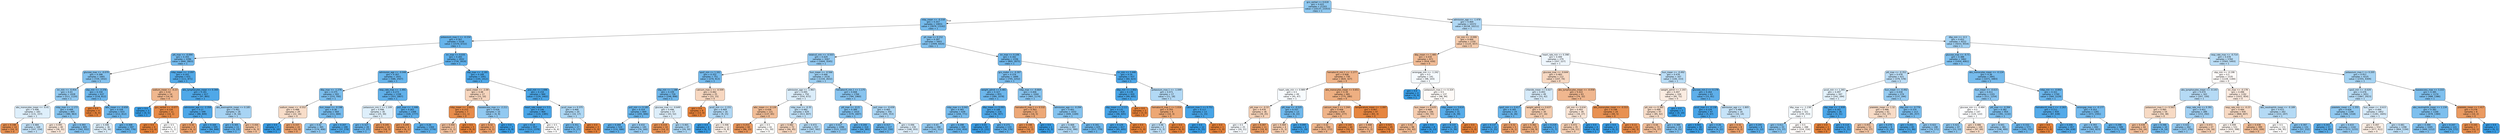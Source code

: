 digraph Tree {
node [shape=box, style="filled, rounded", color="black", fontname="helvetica"] ;
edge [fontname="helvetica"] ;
0 [label="gcs_verbal <= 0.618\ngini = 0.422\nsamples = 21203\nvalue = [10137, 23353]\nclass = 1", fillcolor="#8fc8f0"] ;
1 [label="mbp_mean <= -0.218\ngini = 0.357\nsamples = 10831\nvalue = [3979, 13142]\nclass = 1", fillcolor="#75bbed"] ;
0 -> 1 [labeldistance=2.5, labelangle=45, headlabel="True"] ;
2 [label="potassium_max.1 <= -0.154\ngini = 0.307\nsamples = 5228\nvalue = [1570, 6722]\nclass = 1", fillcolor="#67b4eb"] ;
1 -> 2 ;
3 [label="ptt_max <= -0.094\ngini = 0.355\nsamples = 2296\nvalue = [840, 2803]\nclass = 1", fillcolor="#74baed"] ;
2 -> 3 ;
4 [label="glucose_max <= -0.079\ngini = 0.398\nsamples = 1665\nvalue = [729, 1932]\nclass = 1", fillcolor="#84c2ef"] ;
3 -> 4 ;
5 [label="inr_min <= -0.454\ngini = 0.43\nsamples = 1028\nvalue = [511, 1120]\nclass = 1", fillcolor="#93caf1"] ;
4 -> 5 ;
6 [label="abs_monocytes_mean <= -0.41\ngini = 0.496\nsamples = 183\nvalue = [131, 157]\nclass = 1", fillcolor="#deeffb"] ;
5 -> 6 ;
7 [label="gini = 0.198\nsamples = 14\nvalue = [24, 3]\nclass = 0", fillcolor="#e89152"] ;
6 -> 7 ;
8 [label="gini = 0.484\nsamples = 169\nvalue = [107, 154]\nclass = 1", fillcolor="#c3e1f7"] ;
6 -> 8 ;
9 [label="mbp_max <= -1.173\ngini = 0.406\nsamples = 845\nvalue = [380, 963]\nclass = 1", fillcolor="#87c4ef"] ;
5 -> 9 ;
10 [label="gini = 0.495\nsamples = 40\nvalue = [38, 31]\nclass = 0", fillcolor="#fae8db"] ;
9 -> 10 ;
11 [label="gini = 0.393\nsamples = 805\nvalue = [342, 932]\nclass = 1", fillcolor="#82c1ef"] ;
9 -> 11 ;
12 [label="sbp_min <= -3.376\ngini = 0.334\nsamples = 637\nvalue = [218, 812]\nclass = 1", fillcolor="#6eb7ec"] ;
4 -> 12 ;
13 [label="gini = 0.0\nsamples = 4\nvalue = [6, 0]\nclass = 0", fillcolor="#e58139"] ;
12 -> 13 ;
14 [label="wbc_mean <= -0.658\ngini = 0.328\nsamples = 633\nvalue = [212, 812]\nclass = 1", fillcolor="#6db7ec"] ;
12 -> 14 ;
15 [label="gini = 0.496\nsamples = 36\nvalue = [30, 36]\nclass = 1", fillcolor="#deeffb"] ;
14 -> 15 ;
16 [label="gini = 0.308\nsamples = 597\nvalue = [182, 776]\nclass = 1", fillcolor="#67b4eb"] ;
14 -> 16 ;
17 [label="mbp_mean <= -2.097\ngini = 0.201\nsamples = 631\nvalue = [111, 871]\nclass = 1", fillcolor="#52a9e8"] ;
3 -> 17 ;
18 [label="sodium_mean <= -0.23\ngini = 0.42\nsamples = 14\nvalue = [14, 6]\nclass = 0", fillcolor="#f0b78e"] ;
17 -> 18 ;
19 [label="gini = 0.0\nsamples = 3\nvalue = [0, 5]\nclass = 1", fillcolor="#399de5"] ;
18 -> 19 ;
20 [label="gcs_verbal <= -0.077\ngini = 0.124\nsamples = 11\nvalue = [14, 1]\nclass = 0", fillcolor="#e78a47"] ;
18 -> 20 ;
21 [label="gini = 0.0\nsamples = 9\nvalue = [13, 0]\nclass = 0", fillcolor="#e58139"] ;
20 -> 21 ;
22 [label="gini = 0.5\nsamples = 2\nvalue = [1, 1]\nclass = 0", fillcolor="#ffffff"] ;
20 -> 22 ;
23 [label="abs_lymphocytes_mean <= 0.344\ngini = 0.181\nsamples = 617\nvalue = [97, 865]\nclass = 1", fillcolor="#4fa8e8"] ;
17 -> 23 ;
24 [label="admission_age <= -2.358\ngini = 0.17\nsamples = 599\nvalue = [88, 849]\nclass = 1", fillcolor="#4ea7e8"] ;
23 -> 24 ;
25 [label="gini = 0.32\nsamples = 4\nvalue = [4, 1]\nclass = 0", fillcolor="#eca06a"] ;
24 -> 25 ;
26 [label="gini = 0.164\nsamples = 595\nvalue = [84, 848]\nclass = 1", fillcolor="#4da7e8"] ;
24 -> 26 ;
27 [label="abs_eosinophils_mean <= 0.185\ngini = 0.461\nsamples = 18\nvalue = [9, 16]\nclass = 1", fillcolor="#a8d4f4"] ;
23 -> 27 ;
28 [label="gini = 0.305\nsamples = 11\nvalue = [3, 13]\nclass = 1", fillcolor="#67b4eb"] ;
27 -> 28 ;
29 [label="gini = 0.444\nsamples = 7\nvalue = [6, 3]\nclass = 0", fillcolor="#f2c09c"] ;
27 -> 29 ;
30 [label="inr_max <= 0.035\ngini = 0.265\nsamples = 2932\nvalue = [730, 3919]\nclass = 1", fillcolor="#5eafea"] ;
2 -> 30 ;
31 [label="admission_age <= -0.048\ngini = 0.307\nsamples = 1931\nvalue = [586, 2507]\nclass = 1", fillcolor="#67b4eb"] ;
30 -> 31 ;
32 [label="dbp_max <= -1.276\ngini = 0.375\nsamples = 593\nvalue = [233, 700]\nclass = 1", fillcolor="#7bbeee"] ;
31 -> 32 ;
33 [label="sodium_mean <= -0.552\ngini = 0.488\nsamples = 29\nvalue = [22, 16]\nclass = 0", fillcolor="#f8ddc9"] ;
32 -> 33 ;
34 [label="gini = 0.0\nsamples = 7\nvalue = [0, 10]\nclass = 1", fillcolor="#399de5"] ;
33 -> 34 ;
35 [label="gini = 0.337\nsamples = 22\nvalue = [22, 6]\nclass = 0", fillcolor="#eca36f"] ;
33 -> 35 ;
36 [label="bun_mean <= -0.198\ngini = 0.36\nsamples = 564\nvalue = [211, 684]\nclass = 1", fillcolor="#76bbed"] ;
32 -> 36 ;
37 [label="gini = 0.42\nsamples = 365\nvalue = [174, 406]\nclass = 1", fillcolor="#8ec7f0"] ;
36 -> 37 ;
38 [label="gini = 0.207\nsamples = 199\nvalue = [37, 278]\nclass = 1", fillcolor="#53aae8"] ;
36 -> 38 ;
39 [label="resp_rate_max <= -1.491\ngini = 0.273\nsamples = 1338\nvalue = [353, 1807]\nclass = 1", fillcolor="#60b0ea"] ;
31 -> 39 ;
40 [label="potassium_min.1 <= 1.109\ngini = 0.496\nsamples = 30\nvalue = [25, 30]\nclass = 1", fillcolor="#deeffb"] ;
39 -> 40 ;
41 [label="gini = 0.327\nsamples = 20\nvalue = [7, 27]\nclass = 1", fillcolor="#6cb6ec"] ;
40 -> 41 ;
42 [label="gini = 0.245\nsamples = 10\nvalue = [18, 3]\nclass = 0", fillcolor="#e9965a"] ;
40 -> 42 ;
43 [label="po2_max <= -1.446\ngini = 0.263\nsamples = 1308\nvalue = [328, 1777]\nclass = 1", fillcolor="#5eafea"] ;
39 -> 43 ;
44 [label="gini = 0.245\nsamples = 4\nvalue = [6, 1]\nclass = 0", fillcolor="#e9965a"] ;
43 -> 44 ;
45 [label="gini = 0.26\nsamples = 1304\nvalue = [322, 1776]\nclass = 1", fillcolor="#5dafea"] ;
43 -> 45 ;
46 [label="sbp_max <= -2.181\ngini = 0.168\nsamples = 1001\nvalue = [144, 1412]\nclass = 1", fillcolor="#4da7e8"] ;
30 -> 46 ;
47 [label="spo2_mean <= -2.09\ngini = 0.48\nsamples = 17\nvalue = [15, 10]\nclass = 0", fillcolor="#f6d5bd"] ;
46 -> 47 ;
48 [label="mbp_mean <= -2.617\ngini = 0.153\nsamples = 7\nvalue = [11, 1]\nclass = 0", fillcolor="#e78c4b"] ;
47 -> 48 ;
49 [label="gini = 0.444\nsamples = 2\nvalue = [2, 1]\nclass = 0", fillcolor="#f2c09c"] ;
48 -> 49 ;
50 [label="gini = 0.0\nsamples = 5\nvalue = [9, 0]\nclass = 0", fillcolor="#e58139"] ;
48 -> 50 ;
51 [label="baseexcess_max <= -2.211\ngini = 0.426\nsamples = 10\nvalue = [4, 9]\nclass = 1", fillcolor="#91c9f1"] ;
47 -> 51 ;
52 [label="gini = 0.32\nsamples = 3\nvalue = [4, 1]\nclass = 0", fillcolor="#eca06a"] ;
51 -> 52 ;
53 [label="gini = 0.0\nsamples = 7\nvalue = [0, 8]\nclass = 1", fillcolor="#399de5"] ;
51 -> 53 ;
54 [label="po2_min <= 1.696\ngini = 0.154\nsamples = 984\nvalue = [129, 1402]\nclass = 1", fillcolor="#4ba6e7"] ;
46 -> 54 ;
55 [label="heart_rate_mean <= 3.1\ngini = 0.146\nsamples = 964\nvalue = [119, 1385]\nclass = 1", fillcolor="#4aa5e7"] ;
54 -> 55 ;
56 [label="gini = 0.14\nsamples = 957\nvalue = [113, 1379]\nclass = 1", fillcolor="#49a5e7"] ;
55 -> 56 ;
57 [label="gini = 0.5\nsamples = 7\nvalue = [6, 6]\nclass = 0", fillcolor="#ffffff"] ;
55 -> 57 ;
58 [label="pco2_max <= 0.375\ngini = 0.466\nsamples = 20\nvalue = [10, 17]\nclass = 1", fillcolor="#add7f4"] ;
54 -> 58 ;
59 [label="gini = 0.351\nsamples = 17\nvalue = [5, 17]\nclass = 1", fillcolor="#73baed"] ;
58 -> 59 ;
60 [label="gini = 0.0\nsamples = 3\nvalue = [5, 0]\nclass = 0", fillcolor="#e58139"] ;
58 -> 60 ;
61 [label="ph_max <= 0.152\ngini = 0.397\nsamples = 5603\nvalue = [2409, 6420]\nclass = 1", fillcolor="#83c2ef"] ;
1 -> 61 ;
62 [label="totalco2_min <= -0.503\ngini = 0.429\nsamples = 3267\nvalue = [1604, 3545]\nclass = 1", fillcolor="#93c9f1"] ;
61 -> 62 ;
63 [label="spo2_min <= 1.161\ngini = 0.352\nsamples = 751\nvalue = [270, 913]\nclass = 1", fillcolor="#74baed"] ;
62 -> 63 ;
64 [label="sbp_min <= 1.188\ngini = 0.339\nsamples = 726\nvalue = [248, 898]\nclass = 1", fillcolor="#70b8ec"] ;
63 -> 64 ;
65 [label="po2_min <= 0.185\ngini = 0.314\nsamples = 669\nvalue = [205, 846]\nclass = 1", fillcolor="#69b5eb"] ;
64 -> 65 ;
66 [label="gini = 0.269\nsamples = 524\nvalue = [131, 686]\nclass = 1", fillcolor="#5fb0ea"] ;
65 -> 66 ;
67 [label="gini = 0.432\nsamples = 145\nvalue = [74, 160]\nclass = 1", fillcolor="#95caf1"] ;
65 -> 67 ;
68 [label="glucose_max <= -0.649\ngini = 0.496\nsamples = 57\nvalue = [43, 52]\nclass = 1", fillcolor="#ddeefa"] ;
64 -> 68 ;
69 [label="gini = 0.219\nsamples = 10\nvalue = [14, 2]\nclass = 0", fillcolor="#e99355"] ;
68 -> 69 ;
70 [label="gini = 0.465\nsamples = 47\nvalue = [29, 50]\nclass = 1", fillcolor="#acd6f4"] ;
68 -> 70 ;
71 [label="calcium_max.1 <= -0.509\ngini = 0.482\nsamples = 25\nvalue = [22, 15]\nclass = 0", fillcolor="#f7d7c0"] ;
63 -> 71 ;
72 [label="gini = 0.0\nsamples = 9\nvalue = [13, 0]\nclass = 0", fillcolor="#e58139"] ;
71 -> 72 ;
73 [label="pco2_min <= -1.151\ngini = 0.469\nsamples = 16\nvalue = [9, 15]\nclass = 1", fillcolor="#b0d8f5"] ;
71 -> 73 ;
74 [label="gini = 0.0\nsamples = 4\nvalue = [0, 7]\nclass = 1", fillcolor="#399de5"] ;
73 -> 74 ;
75 [label="gini = 0.498\nsamples = 12\nvalue = [9, 8]\nclass = 0", fillcolor="#fcf1e9"] ;
73 -> 75 ;
76 [label="bun_mean <= -0.566\ngini = 0.446\nsamples = 2516\nvalue = [1334, 2632]\nclass = 1", fillcolor="#9dcff2"] ;
62 -> 76 ;
77 [label="admission_age <= -1.963\ngini = 0.495\nsamples = 750\nvalue = [550, 672]\nclass = 1", fillcolor="#dbedfa"] ;
76 -> 77 ;
78 [label="wbc_mean <= -0.128\ngini = 0.436\nsamples = 121\nvalue = [137, 65]\nclass = 0", fillcolor="#f1bd97"] ;
77 -> 78 ;
79 [label="gini = 0.253\nsamples = 60\nvalue = [86, 15]\nclass = 0", fillcolor="#ea975c"] ;
78 -> 79 ;
80 [label="gini = 0.5\nsamples = 61\nvalue = [51, 50]\nclass = 0", fillcolor="#fefdfb"] ;
78 -> 80 ;
81 [label="mbp_max <= -0.35\ngini = 0.482\nsamples = 629\nvalue = [413, 607]\nclass = 1", fillcolor="#c0e0f7"] ;
77 -> 81 ;
82 [label="gini = 0.482\nsamples = 72\nvalue = [66, 45]\nclass = 0", fillcolor="#f7d7c0"] ;
81 -> 82 ;
83 [label="gini = 0.472\nsamples = 557\nvalue = [347, 562]\nclass = 1", fillcolor="#b3daf5"] ;
81 -> 83 ;
84 [label="hematocrit_min.1 <= 1.175\ngini = 0.408\nsamples = 1766\nvalue = [784, 1960]\nclass = 1", fillcolor="#88c4ef"] ;
76 -> 84 ;
85 [label="ptt_max <= -0.21\ngini = 0.389\nsamples = 1410\nvalue = [579, 1607]\nclass = 1", fillcolor="#80c0ee"] ;
84 -> 85 ;
86 [label="gini = 0.417\nsamples = 1096\nvalue = [515, 1222]\nclass = 1", fillcolor="#8cc6f0"] ;
85 -> 86 ;
87 [label="gini = 0.244\nsamples = 314\nvalue = [64, 385]\nclass = 1", fillcolor="#5aade9"] ;
85 -> 87 ;
88 [label="po2_max <= -0.439\ngini = 0.465\nsamples = 356\nvalue = [205, 353]\nclass = 1", fillcolor="#acd6f4"] ;
84 -> 88 ;
89 [label="gini = 0.317\nsamples = 117\nvalue = [37, 150]\nclass = 1", fillcolor="#6ab5eb"] ;
88 -> 89 ;
90 [label="gini = 0.496\nsamples = 239\nvalue = [168, 203]\nclass = 1", fillcolor="#ddeefb"] ;
88 -> 90 ;
91 [label="inr_max <= 0.106\ngini = 0.342\nsamples = 2336\nvalue = [805, 2875]\nclass = 1", fillcolor="#70b8ec"] ;
61 -> 91 ;
92 [label="gcs_motor <= -0.307\ngini = 0.374\nsamples = 1899\nvalue = [745, 2252]\nclass = 1", fillcolor="#7bbdee"] ;
91 -> 92 ;
93 [label="weight_admit <= 0.481\ngini = 0.327\nsamples = 855\nvalue = [280, 1078]\nclass = 1", fillcolor="#6cb6ec"] ;
92 -> 93 ;
94 [label="mbp_max <= 0.042\ngini = 0.365\nsamples = 639\nvalue = [244, 771]\nclass = 1", fillcolor="#78bced"] ;
93 -> 94 ;
95 [label="gini = 0.43\nsamples = 290\nvalue = [142, 312]\nclass = 1", fillcolor="#93caf1"] ;
94 -> 95 ;
96 [label="gini = 0.298\nsamples = 349\nvalue = [102, 459]\nclass = 1", fillcolor="#65b3eb"] ;
94 -> 96 ;
97 [label="dbp_mean <= 0.093\ngini = 0.188\nsamples = 216\nvalue = [36, 307]\nclass = 1", fillcolor="#50a8e8"] ;
93 -> 97 ;
98 [label="gini = 0.03\nsamples = 83\nvalue = [2, 131]\nclass = 1", fillcolor="#3c9ee5"] ;
97 -> 98 ;
99 [label="gini = 0.271\nsamples = 133\nvalue = [34, 176]\nclass = 1", fillcolor="#5fb0ea"] ;
97 -> 99 ;
100 [label="mbp_max <= -0.664\ngini = 0.406\nsamples = 1044\nvalue = [465, 1174]\nclass = 1", fillcolor="#87c4ef"] ;
92 -> 100 ;
101 [label="hematocrit_max.1 <= 0.532\ngini = 0.363\nsamples = 12\nvalue = [16, 5]\nclass = 0", fillcolor="#eda877"] ;
100 -> 101 ;
102 [label="gini = 0.198\nsamples = 11\nvalue = [16, 2]\nclass = 0", fillcolor="#e89152"] ;
101 -> 102 ;
103 [label="gini = 0.0\nsamples = 1\nvalue = [0, 3]\nclass = 1", fillcolor="#399de5"] ;
101 -> 103 ;
104 [label="admission_age <= -0.294\ngini = 0.401\nsamples = 1032\nvalue = [449, 1169]\nclass = 1", fillcolor="#85c3ef"] ;
100 -> 104 ;
105 [label="gini = 0.468\nsamples = 397\nvalue = [232, 390]\nclass = 1", fillcolor="#afd7f4"] ;
104 -> 105 ;
106 [label="gini = 0.341\nsamples = 635\nvalue = [217, 779]\nclass = 1", fillcolor="#70b8ec"] ;
104 -> 106 ;
107 [label="inr_min <= 3.446\ngini = 0.16\nsamples = 437\nvalue = [60, 623]\nclass = 1", fillcolor="#4ca6e8"] ;
91 -> 107 ;
108 [label="dbp_min <= 2.802\ngini = 0.139\nsamples = 420\nvalue = [49, 605]\nclass = 1", fillcolor="#49a5e7"] ;
107 -> 108 ;
109 [label="sbp_mean <= 3.111\ngini = 0.131\nsamples = 418\nvalue = [46, 605]\nclass = 1", fillcolor="#48a4e7"] ;
108 -> 109 ;
110 [label="gini = 0.129\nsamples = 417\nvalue = [45, 605]\nclass = 1", fillcolor="#48a4e7"] ;
109 -> 110 ;
111 [label="gini = 0.0\nsamples = 1\nvalue = [1, 0]\nclass = 0", fillcolor="#e58139"] ;
109 -> 111 ;
112 [label="gini = 0.0\nsamples = 2\nvalue = [3, 0]\nclass = 0", fillcolor="#e58139"] ;
108 -> 112 ;
113 [label="potassium_max.1 <= -1.049\ngini = 0.471\nsamples = 17\nvalue = [11, 18]\nclass = 1", fillcolor="#b2d9f5"] ;
107 -> 113 ;
114 [label="hematocrit_max.1 <= 1.016\ngini = 0.355\nsamples = 4\nvalue = [10, 3]\nclass = 0", fillcolor="#eda774"] ;
113 -> 114 ;
115 [label="gini = 0.48\nsamples = 2\nvalue = [2, 3]\nclass = 1", fillcolor="#bddef6"] ;
114 -> 115 ;
116 [label="gini = 0.0\nsamples = 2\nvalue = [8, 0]\nclass = 0", fillcolor="#e58139"] ;
114 -> 116 ;
117 [label="calcium_max.1 <= 0.751\ngini = 0.117\nsamples = 13\nvalue = [1, 15]\nclass = 1", fillcolor="#46a4e7"] ;
113 -> 117 ;
118 [label="gini = 0.0\nsamples = 12\nvalue = [0, 15]\nclass = 1", fillcolor="#399de5"] ;
117 -> 118 ;
119 [label="gini = 0.0\nsamples = 1\nvalue = [1, 0]\nclass = 0", fillcolor="#e58139"] ;
117 -> 119 ;
120 [label="admission_age <= -1.478\ngini = 0.469\nsamples = 10372\nvalue = [6158, 10211]\nclass = 1", fillcolor="#b0d8f5"] ;
0 -> 120 [labeldistance=2.5, labelangle=-45, headlabel="False"] ;
121 [label="inr_min <= -0.099\ngini = 0.466\nsamples = 1150\nvalue = [1125, 657]\nclass = 0", fillcolor="#f4cbad"] ;
120 -> 121 ;
122 [label="dbp_mean <= 1.485\ngini = 0.434\nsamples = 871\nvalue = [918, 430]\nclass = 0", fillcolor="#f1bc96"] ;
121 -> 122 ;
123 [label="hematocrit_min.1 <= -1.277\ngini = 0.408\nsamples = 730\nvalue = [820, 327]\nclass = 0", fillcolor="#efb388"] ;
122 -> 123 ;
124 [label="heart_rate_min <= 0.989\ngini = 0.5\nsamples = 49\nvalue = [45, 47]\nclass = 1", fillcolor="#f7fbfe"] ;
123 -> 124 ;
125 [label="ptt_max <= -0.33\ngini = 0.476\nsamples = 36\nvalue = [39, 25]\nclass = 0", fillcolor="#f6d2b8"] ;
124 -> 125 ;
126 [label="gini = 0.5\nsamples = 25\nvalue = [20, 21]\nclass = 1", fillcolor="#f6fafe"] ;
125 -> 126 ;
127 [label="gini = 0.287\nsamples = 11\nvalue = [19, 4]\nclass = 0", fillcolor="#ea9c63"] ;
125 -> 127 ;
128 [label="ptt_max <= -0.525\ngini = 0.337\nsamples = 13\nvalue = [6, 22]\nclass = 1", fillcolor="#6fb8ec"] ;
124 -> 128 ;
129 [label="gini = 0.469\nsamples = 4\nvalue = [5, 3]\nclass = 0", fillcolor="#f5cdb0"] ;
128 -> 129 ;
130 [label="gini = 0.095\nsamples = 9\nvalue = [1, 19]\nclass = 1", fillcolor="#43a2e6"] ;
128 -> 130 ;
131 [label="abs_monocytes_mean <= 0.651\ngini = 0.39\nsamples = 681\nvalue = [775, 280]\nclass = 0", fillcolor="#eeaf81"] ;
123 -> 131 ;
132 [label="calcium_max.1 <= 1.244\ngini = 0.408\nsamples = 634\nvalue = [692, 277]\nclass = 0", fillcolor="#efb388"] ;
131 -> 132 ;
133 [label="gini = 0.42\nsamples = 594\nvalue = [633, 272]\nclass = 0", fillcolor="#f0b78e"] ;
132 -> 133 ;
134 [label="gini = 0.144\nsamples = 40\nvalue = [59, 5]\nclass = 0", fillcolor="#e78c4a"] ;
132 -> 134 ;
135 [label="temperature_mean <= -1.097\ngini = 0.067\nsamples = 47\nvalue = [83, 3]\nclass = 0", fillcolor="#e68640"] ;
131 -> 135 ;
136 [label="gini = 0.408\nsamples = 2\nvalue = [5, 2]\nclass = 0", fillcolor="#efb388"] ;
135 -> 136 ;
137 [label="gini = 0.025\nsamples = 45\nvalue = [78, 1]\nclass = 0", fillcolor="#e5833c"] ;
135 -> 137 ;
138 [label="aniongap_min <= -1.242\ngini = 0.5\nsamples = 141\nvalue = [98, 103]\nclass = 1", fillcolor="#f5fafe"] ;
122 -> 138 ;
139 [label="gini = 0.0\nsamples = 4\nvalue = [0, 9]\nclass = 1", fillcolor="#399de5"] ;
138 -> 139 ;
140 [label="potassium_max.1 <= 0.324\ngini = 0.5\nsamples = 137\nvalue = [98, 94]\nclass = 0", fillcolor="#fefaf7"] ;
138 -> 140 ;
141 [label="bun_mean <= 0.635\ngini = 0.468\nsamples = 106\nvalue = [92, 55]\nclass = 0", fillcolor="#f5ccaf"] ;
140 -> 141 ;
142 [label="gini = 0.43\nsamples = 98\nvalue = [92, 42]\nclass = 0", fillcolor="#f1bb93"] ;
141 -> 142 ;
143 [label="gini = 0.0\nsamples = 8\nvalue = [0, 13]\nclass = 1", fillcolor="#399de5"] ;
141 -> 143 ;
144 [label="mbp_mean <= 3.614\ngini = 0.231\nsamples = 31\nvalue = [6, 39]\nclass = 1", fillcolor="#57ace9"] ;
140 -> 144 ;
145 [label="gini = 0.133\nsamples = 29\nvalue = [3, 39]\nclass = 1", fillcolor="#48a5e7"] ;
144 -> 145 ;
146 [label="gini = 0.0\nsamples = 2\nvalue = [3, 0]\nclass = 0", fillcolor="#e58139"] ;
144 -> 146 ;
147 [label="heart_rate_min <= 0.398\ngini = 0.499\nsamples = 279\nvalue = [207, 227]\nclass = 1", fillcolor="#eef6fd"] ;
121 -> 147 ;
148 [label="glucose_max <= -0.644\ngini = 0.483\nsamples = 112\nvalue = [107, 74]\nclass = 0", fillcolor="#f7d8c2"] ;
147 -> 148 ;
149 [label="chloride_mean <= 0.027\ngini = 0.493\nsamples = 49\nvalue = [33, 42]\nclass = 1", fillcolor="#d5eaf9"] ;
148 -> 149 ;
150 [label="spo2_min <= 0.417\ngini = 0.305\nsamples = 19\nvalue = [6, 26]\nclass = 1", fillcolor="#67b4eb"] ;
149 -> 150 ;
151 [label="gini = 0.137\nsamples = 14\nvalue = [2, 25]\nclass = 1", fillcolor="#49a5e7"] ;
150 -> 151 ;
152 [label="gini = 0.32\nsamples = 5\nvalue = [4, 1]\nclass = 0", fillcolor="#eca06a"] ;
150 -> 152 ;
153 [label="weight_admit <= 0.637\ngini = 0.467\nsamples = 30\nvalue = [27, 16]\nclass = 0", fillcolor="#f4ccae"] ;
149 -> 153 ;
154 [label="gini = 0.382\nsamples = 25\nvalue = [26, 9]\nclass = 0", fillcolor="#eead7e"] ;
153 -> 154 ;
155 [label="gini = 0.219\nsamples = 5\nvalue = [1, 7]\nclass = 1", fillcolor="#55abe9"] ;
153 -> 155 ;
156 [label="abs_lymphocytes_mean <= -0.058\ngini = 0.422\nsamples = 63\nvalue = [74, 32]\nclass = 0", fillcolor="#f0b78f"] ;
148 -> 156 ;
157 [label="ptt_min <= 0.634\ngini = 0.493\nsamples = 39\nvalue = [34, 27]\nclass = 0", fillcolor="#fae5d6"] ;
156 -> 157 ;
158 [label="gini = 0.472\nsamples = 35\nvalue = [34, 21]\nclass = 0", fillcolor="#f5cfb3"] ;
157 -> 158 ;
159 [label="gini = 0.0\nsamples = 4\nvalue = [0, 6]\nclass = 1", fillcolor="#399de5"] ;
157 -> 159 ;
160 [label="abs_monocytes_mean <= -0.553\ngini = 0.198\nsamples = 24\nvalue = [40, 5]\nclass = 0", fillcolor="#e89152"] ;
156 -> 160 ;
161 [label="gini = 0.0\nsamples = 2\nvalue = [0, 2]\nclass = 1", fillcolor="#399de5"] ;
160 -> 161 ;
162 [label="gini = 0.13\nsamples = 22\nvalue = [40, 3]\nclass = 0", fillcolor="#e78a48"] ;
160 -> 162 ;
163 [label="bun_mean <= -0.492\ngini = 0.478\nsamples = 167\nvalue = [100, 153]\nclass = 1", fillcolor="#baddf6"] ;
147 -> 163 ;
164 [label="weight_admit <= 2.193\ngini = 0.497\nsamples = 104\nvalue = [85, 72]\nclass = 0", fillcolor="#fbece1"] ;
163 -> 164 ;
165 [label="ptt_min <= 0.385\ngini = 0.488\nsamples = 97\nvalue = [85, 62]\nclass = 0", fillcolor="#f8ddc9"] ;
164 -> 165 ;
166 [label="gini = 0.44\nsamples = 73\nvalue = [76, 37]\nclass = 0", fillcolor="#f2be99"] ;
165 -> 166 ;
167 [label="gini = 0.389\nsamples = 24\nvalue = [9, 25]\nclass = 1", fillcolor="#80c0ee"] ;
165 -> 167 ;
168 [label="gini = 0.0\nsamples = 7\nvalue = [0, 10]\nclass = 1", fillcolor="#399de5"] ;
164 -> 168 ;
169 [label="glucose_min.2 <= 0.178\ngini = 0.264\nsamples = 63\nvalue = [15, 81]\nclass = 1", fillcolor="#5eafea"] ;
163 -> 169 ;
170 [label="pco2_max <= -0.138\ngini = 0.129\nsamples = 47\nvalue = [5, 67]\nclass = 1", fillcolor="#48a4e7"] ;
169 -> 170 ;
171 [label="gini = 0.043\nsamples = 30\nvalue = [1, 45]\nclass = 1", fillcolor="#3d9fe6"] ;
170 -> 171 ;
172 [label="gini = 0.26\nsamples = 17\nvalue = [4, 22]\nclass = 1", fillcolor="#5dafea"] ;
170 -> 172 ;
173 [label="admission_age <= -1.805\ngini = 0.486\nsamples = 16\nvalue = [10, 14]\nclass = 1", fillcolor="#c6e3f8"] ;
169 -> 173 ;
174 [label="gini = 0.32\nsamples = 8\nvalue = [8, 2]\nclass = 0", fillcolor="#eca06a"] ;
173 -> 174 ;
175 [label="gini = 0.245\nsamples = 8\nvalue = [2, 12]\nclass = 1", fillcolor="#5aade9"] ;
173 -> 175 ;
176 [label="dbp_min <= -0.3\ngini = 0.452\nsamples = 9222\nvalue = [5033, 9554]\nclass = 1", fillcolor="#a1d1f3"] ;
120 -> 176 ;
177 [label="glucose_max <= -0.71\ngini = 0.388\nsamples = 3462\nvalue = [1450, 4061]\nclass = 1", fillcolor="#80c0ee"] ;
176 -> 177 ;
178 [label="ptt_max <= -0.352\ngini = 0.478\nsamples = 621\nvalue = [379, 578]\nclass = 1", fillcolor="#bbddf6"] ;
177 -> 178 ;
179 [label="pco2_min <= 1.265\ngini = 0.497\nsamples = 347\nvalue = [242, 284]\nclass = 1", fillcolor="#e2f1fb"] ;
178 -> 179 ;
180 [label="dbp_max <= -1.238\ngini = 0.5\nsamples = 321\nvalue = [239, 253]\nclass = 1", fillcolor="#f4fafe"] ;
179 -> 180 ;
181 [label="gini = 0.411\nsamples = 33\nvalue = [15, 37]\nclass = 1", fillcolor="#89c5f0"] ;
180 -> 181 ;
182 [label="gini = 0.5\nsamples = 288\nvalue = [224, 216]\nclass = 0", fillcolor="#fefaf8"] ;
180 -> 182 ;
183 [label="sbp_max <= -1.939\ngini = 0.161\nsamples = 26\nvalue = [3, 31]\nclass = 1", fillcolor="#4ca6e8"] ;
179 -> 183 ;
184 [label="gini = 0.0\nsamples = 1\nvalue = [1, 0]\nclass = 0", fillcolor="#e58139"] ;
183 -> 184 ;
185 [label="gini = 0.114\nsamples = 25\nvalue = [2, 31]\nclass = 1", fillcolor="#46a3e7"] ;
183 -> 185 ;
186 [label="bun_mean <= -0.492\ngini = 0.434\nsamples = 274\nvalue = [137, 294]\nclass = 1", fillcolor="#95cbf1"] ;
178 -> 186 ;
187 [label="platelets_mean <= 1.32\ngini = 0.486\nsamples = 61\nvalue = [52, 37]\nclass = 0", fillcolor="#f8dbc6"] ;
186 -> 187 ;
188 [label="gini = 0.455\nsamples = 52\nvalue = [50, 27]\nclass = 0", fillcolor="#f3c5a4"] ;
187 -> 188 ;
189 [label="gini = 0.278\nsamples = 9\nvalue = [2, 10]\nclass = 1", fillcolor="#61b1ea"] ;
187 -> 189 ;
190 [label="sbp_min <= -0.776\ngini = 0.374\nsamples = 213\nvalue = [85, 257]\nclass = 1", fillcolor="#7abdee"] ;
186 -> 190 ;
191 [label="gini = 0.201\nsamples = 65\nvalue = [11, 86]\nclass = 1", fillcolor="#52aae8"] ;
190 -> 191 ;
192 [label="gini = 0.422\nsamples = 148\nvalue = [74, 171]\nclass = 1", fillcolor="#8fc7f0"] ;
190 -> 192 ;
193 [label="abs_monocytes_mean <= -0.124\ngini = 0.36\nsamples = 2841\nvalue = [1071, 3483]\nclass = 1", fillcolor="#76bbed"] ;
177 -> 193 ;
194 [label="bun_mean <= -0.615\ngini = 0.411\nsamples = 1101\nvalue = [511, 1254]\nclass = 1", fillcolor="#8ac5f0"] ;
193 -> 194 ;
195 [label="glucose_min <= -0.484\ngini = 0.5\nsamples = 147\nvalue = [120, 122]\nclass = 1", fillcolor="#fcfdff"] ;
194 -> 195 ;
196 [label="gini = 0.422\nsamples = 47\nvalue = [23, 53]\nclass = 1", fillcolor="#8fc8f0"] ;
195 -> 196 ;
197 [label="gini = 0.486\nsamples = 100\nvalue = [97, 69]\nclass = 0", fillcolor="#f7dbc6"] ;
195 -> 197 ;
198 [label="ptt_max <= -0.394\ngini = 0.382\nsamples = 954\nvalue = [391, 1132]\nclass = 1", fillcolor="#7dbfee"] ;
194 -> 198 ;
199 [label="gini = 0.441\nsamples = 381\nvalue = [196, 400]\nclass = 1", fillcolor="#9acdf2"] ;
198 -> 199 ;
200 [label="gini = 0.332\nsamples = 573\nvalue = [195, 732]\nclass = 1", fillcolor="#6eb7ec"] ;
198 -> 200 ;
201 [label="mbp_min <= -0.842\ngini = 0.321\nsamples = 1740\nvalue = [560, 2229]\nclass = 1", fillcolor="#6bb6ec"] ;
193 -> 201 ;
202 [label="hematocrit_max.1 <= -2.263\ngini = 0.211\nsamples = 459\nvalue = [87, 638]\nclass = 1", fillcolor="#54aae9"] ;
201 -> 202 ;
203 [label="gini = 0.0\nsamples = 2\nvalue = [3, 0]\nclass = 0", fillcolor="#e58139"] ;
202 -> 203 ;
204 [label="gini = 0.206\nsamples = 457\nvalue = [84, 638]\nclass = 1", fillcolor="#53aae8"] ;
202 -> 204 ;
205 [label="aniongap_max <= -0.177\ngini = 0.353\nsamples = 1281\nvalue = [473, 1591]\nclass = 1", fillcolor="#74baed"] ;
201 -> 205 ;
206 [label="gini = 0.393\nsamples = 692\nvalue = [302, 823]\nclass = 1", fillcolor="#82c1ef"] ;
205 -> 206 ;
207 [label="gini = 0.298\nsamples = 589\nvalue = [171, 768]\nclass = 1", fillcolor="#65b3eb"] ;
205 -> 207 ;
208 [label="resp_rate_max <= -0.714\ngini = 0.478\nsamples = 5760\nvalue = [3583, 5493]\nclass = 1", fillcolor="#baddf6"] ;
176 -> 208 ;
209 [label="sbp_min <= -0.198\ngini = 0.5\nsamples = 1535\nvalue = [1228, 1184]\nclass = 0", fillcolor="#fefaf8"] ;
208 -> 209 ;
210 [label="abs_lymphocytes_mean <= -0.143\ngini = 0.474\nsamples = 343\nvalue = [207, 330]\nclass = 1", fillcolor="#b5daf5"] ;
209 -> 210 ;
211 [label="potassium_max.1 <= 0.563\ngini = 0.485\nsamples = 54\nvalue = [54, 38]\nclass = 0", fillcolor="#f7dac4"] ;
210 -> 211 ;
212 [label="gini = 0.438\nsamples = 44\nvalue = [50, 24]\nclass = 0", fillcolor="#f1bd98"] ;
211 -> 212 ;
213 [label="gini = 0.346\nsamples = 10\nvalue = [4, 14]\nclass = 1", fillcolor="#72b9ec"] ;
211 -> 213 ;
214 [label="resp_rate_min <= 0.391\ngini = 0.451\nsamples = 289\nvalue = [153, 292]\nclass = 1", fillcolor="#a1d0f3"] ;
210 -> 214 ;
215 [label="gini = 0.432\nsamples = 262\nvalue = [127, 276]\nclass = 1", fillcolor="#94caf1"] ;
214 -> 215 ;
216 [label="gini = 0.472\nsamples = 27\nvalue = [26, 16]\nclass = 0", fillcolor="#f5cfb3"] ;
214 -> 216 ;
217 [label="inr_max <= -0.178\ngini = 0.496\nsamples = 1192\nvalue = [1021, 854]\nclass = 0", fillcolor="#fbeadf"] ;
209 -> 217 ;
218 [label="resp_rate_min <= -0.23\ngini = 0.484\nsamples = 930\nvalue = [868, 607]\nclass = 0", fillcolor="#f7d9c3"] ;
217 -> 218 ;
219 [label="gini = 0.499\nsamples = 531\nvalue = [433, 398]\nclass = 0", fillcolor="#fdf5ef"] ;
218 -> 219 ;
220 [label="gini = 0.438\nsamples = 399\nvalue = [435, 209]\nclass = 0", fillcolor="#f1be98"] ;
218 -> 220 ;
221 [label="abs_neutrophils_mean <= -0.189\ngini = 0.472\nsamples = 262\nvalue = [153, 247]\nclass = 1", fillcolor="#b4daf5"] ;
217 -> 221 ;
222 [label="gini = 0.5\nsamples = 131\nvalue = [96, 95]\nclass = 0", fillcolor="#fffefd"] ;
221 -> 222 ;
223 [label="gini = 0.397\nsamples = 131\nvalue = [57, 152]\nclass = 1", fillcolor="#83c2ef"] ;
221 -> 223 ;
224 [label="potassium_max.1 <= 0.205\ngini = 0.457\nsamples = 4225\nvalue = [2355, 4309]\nclass = 1", fillcolor="#a5d3f3"] ;
208 -> 224 ;
225 [label="spo2_min <= -0.029\ngini = 0.476\nsamples = 3051\nvalue = [1867, 2923]\nclass = 1", fillcolor="#b7dcf6"] ;
224 -> 225 ;
226 [label="platelets_mean <= -1.355\ngini = 0.426\nsamples = 1199\nvalue = [586, 1318]\nclass = 1", fillcolor="#91c9f1"] ;
225 -> 226 ;
227 [label="gini = 0.243\nsamples = 57\nvalue = [14, 85]\nclass = 1", fillcolor="#5aade9"] ;
226 -> 227 ;
228 [label="gini = 0.433\nsamples = 1142\nvalue = [572, 1233]\nclass = 1", fillcolor="#95caf1"] ;
226 -> 228 ;
229 [label="bun_mean <= -0.615\ngini = 0.494\nsamples = 1852\nvalue = [1281, 1605]\nclass = 1", fillcolor="#d7ebfa"] ;
225 -> 229 ;
230 [label="gini = 0.497\nsamples = 554\nvalue = [477, 411]\nclass = 0", fillcolor="#fbeee4"] ;
229 -> 230 ;
231 [label="gini = 0.481\nsamples = 1298\nvalue = [804, 1194]\nclass = 1", fillcolor="#bedff7"] ;
229 -> 231 ;
232 [label="baseexcess_max <= 3.222\ngini = 0.385\nsamples = 1174\nvalue = [488, 1386]\nclass = 1", fillcolor="#7fc0ee"] ;
224 -> 232 ;
233 [label="abs_neutrophils_mean <= 1.134\ngini = 0.382\nsamples = 1166\nvalue = [478, 1384]\nclass = 1", fillcolor="#7dbfee"] ;
232 -> 233 ;
234 [label="gini = 0.394\nsamples = 1045\nvalue = [449, 1212]\nclass = 1", fillcolor="#82c1ef"] ;
233 -> 234 ;
235 [label="gini = 0.247\nsamples = 121\nvalue = [29, 172]\nclass = 1", fillcolor="#5aaee9"] ;
233 -> 235 ;
236 [label="platelets_mean <= 1.417\ngini = 0.278\nsamples = 8\nvalue = [10, 2]\nclass = 0", fillcolor="#ea9a61"] ;
232 -> 236 ;
237 [label="gini = 0.165\nsamples = 7\nvalue = [10, 1]\nclass = 0", fillcolor="#e88e4d"] ;
236 -> 237 ;
238 [label="gini = 0.0\nsamples = 1\nvalue = [0, 1]\nclass = 1", fillcolor="#399de5"] ;
236 -> 238 ;
}